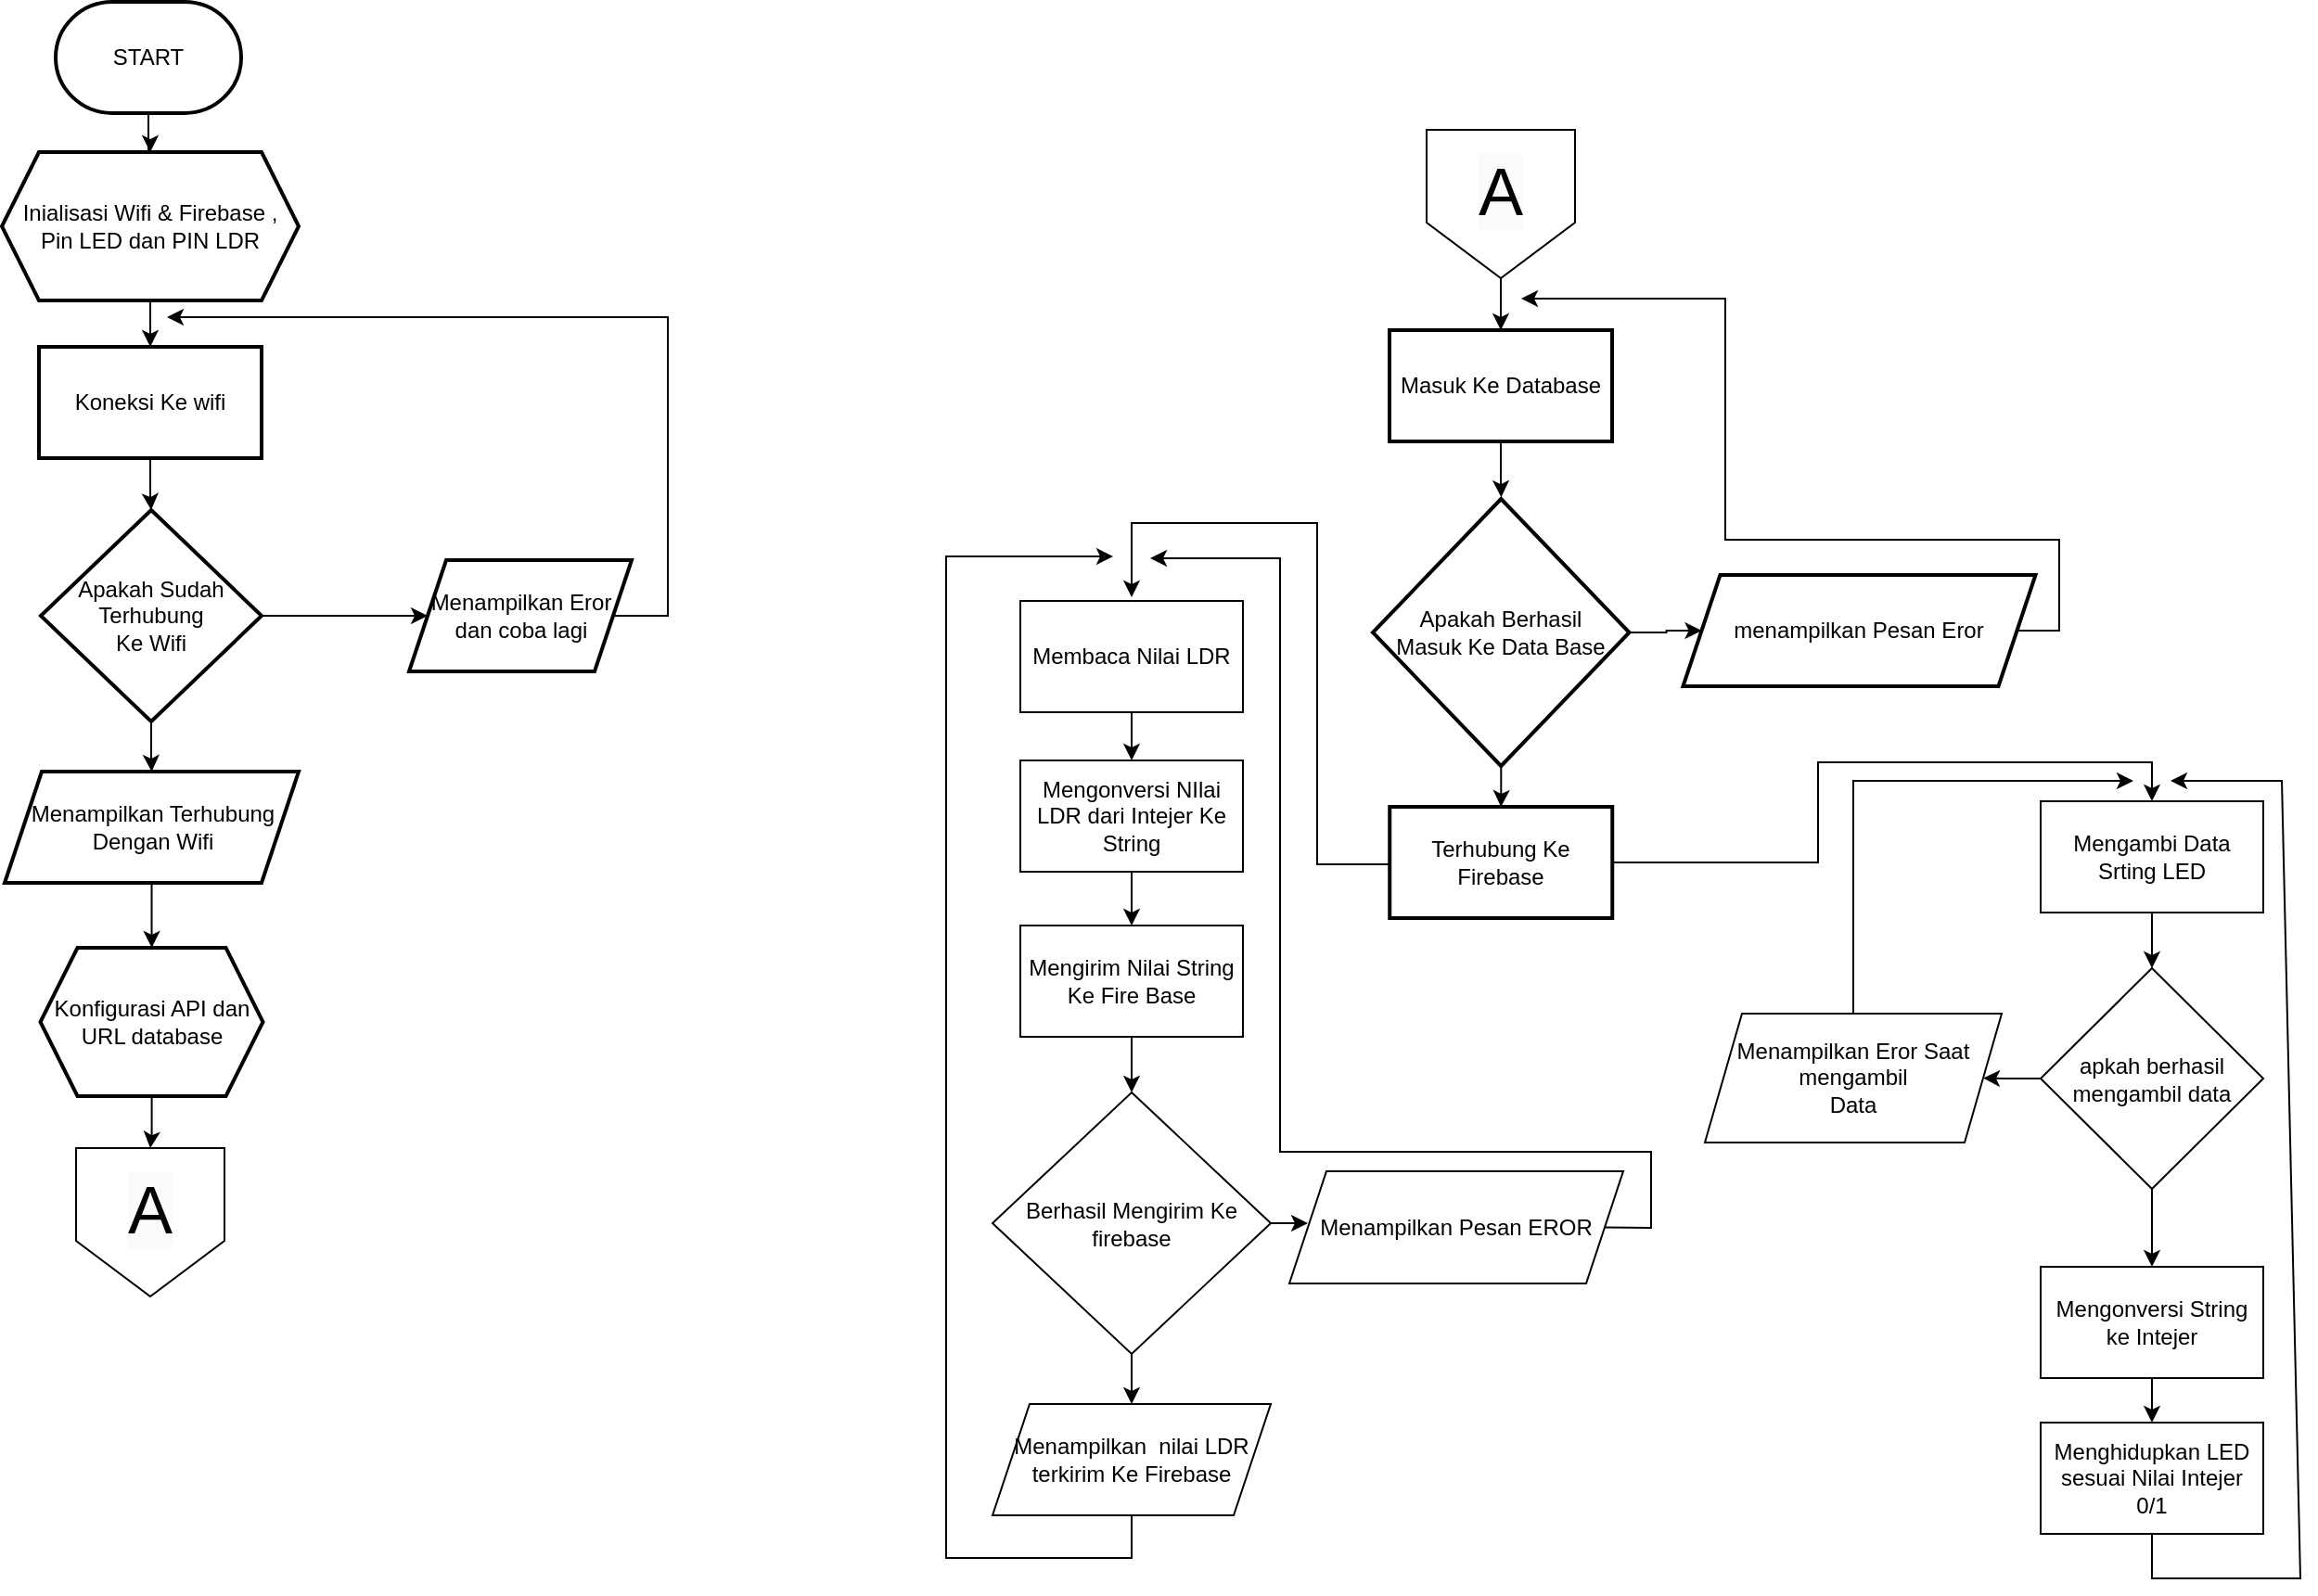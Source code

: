 <mxfile version="24.7.17">
  <diagram name="Page-1" id="9dF0byhlvkMtVGUysyS8">
    <mxGraphModel dx="1381" dy="1908" grid="1" gridSize="10" guides="1" tooltips="1" connect="1" arrows="1" fold="1" page="1" pageScale="1" pageWidth="850" pageHeight="1100" math="0" shadow="0">
      <root>
        <mxCell id="0" />
        <mxCell id="1" parent="0" />
        <mxCell id="EcfDH4kpc_ZnoD54JO9O-6" value="" style="edgeStyle=orthogonalEdgeStyle;rounded=0;orthogonalLoop=1;jettySize=auto;html=1;" edge="1" parent="1" source="EcfDH4kpc_ZnoD54JO9O-2" target="EcfDH4kpc_ZnoD54JO9O-5">
          <mxGeometry relative="1" as="geometry" />
        </mxCell>
        <mxCell id="EcfDH4kpc_ZnoD54JO9O-2" value="START" style="strokeWidth=2;html=1;shape=mxgraph.flowchart.terminator;whiteSpace=wrap;" vertex="1" parent="1">
          <mxGeometry x="120" width="100" height="60" as="geometry" />
        </mxCell>
        <mxCell id="EcfDH4kpc_ZnoD54JO9O-10" value="" style="edgeStyle=orthogonalEdgeStyle;rounded=0;orthogonalLoop=1;jettySize=auto;html=1;" edge="1" parent="1" source="EcfDH4kpc_ZnoD54JO9O-5" target="EcfDH4kpc_ZnoD54JO9O-9">
          <mxGeometry relative="1" as="geometry" />
        </mxCell>
        <mxCell id="EcfDH4kpc_ZnoD54JO9O-5" value="Inialisasi Wifi &amp;amp; Firebase , Pin LED dan PIN LDR" style="shape=hexagon;perimeter=hexagonPerimeter2;whiteSpace=wrap;html=1;fixedSize=1;strokeWidth=2;" vertex="1" parent="1">
          <mxGeometry x="91" y="81" width="160" height="80" as="geometry" />
        </mxCell>
        <mxCell id="EcfDH4kpc_ZnoD54JO9O-12" value="" style="edgeStyle=orthogonalEdgeStyle;rounded=0;orthogonalLoop=1;jettySize=auto;html=1;" edge="1" parent="1" source="EcfDH4kpc_ZnoD54JO9O-9" target="EcfDH4kpc_ZnoD54JO9O-11">
          <mxGeometry relative="1" as="geometry" />
        </mxCell>
        <mxCell id="EcfDH4kpc_ZnoD54JO9O-9" value="Koneksi Ke wifi" style="whiteSpace=wrap;html=1;strokeWidth=2;" vertex="1" parent="1">
          <mxGeometry x="111" y="186" width="120" height="60" as="geometry" />
        </mxCell>
        <mxCell id="EcfDH4kpc_ZnoD54JO9O-14" value="" style="edgeStyle=orthogonalEdgeStyle;rounded=0;orthogonalLoop=1;jettySize=auto;html=1;" edge="1" parent="1" source="EcfDH4kpc_ZnoD54JO9O-11" target="EcfDH4kpc_ZnoD54JO9O-13">
          <mxGeometry relative="1" as="geometry" />
        </mxCell>
        <mxCell id="EcfDH4kpc_ZnoD54JO9O-17" value="" style="edgeStyle=orthogonalEdgeStyle;rounded=0;orthogonalLoop=1;jettySize=auto;html=1;" edge="1" parent="1" source="EcfDH4kpc_ZnoD54JO9O-11" target="EcfDH4kpc_ZnoD54JO9O-16">
          <mxGeometry relative="1" as="geometry" />
        </mxCell>
        <mxCell id="EcfDH4kpc_ZnoD54JO9O-11" value="Apakah Sudah Terhubung&lt;div&gt;Ke Wifi&lt;/div&gt;" style="rhombus;whiteSpace=wrap;html=1;strokeWidth=2;" vertex="1" parent="1">
          <mxGeometry x="112" y="274" width="119" height="114" as="geometry" />
        </mxCell>
        <mxCell id="EcfDH4kpc_ZnoD54JO9O-13" value="Menampilkan Eror dan coba lagi" style="shape=parallelogram;perimeter=parallelogramPerimeter;whiteSpace=wrap;html=1;fixedSize=1;strokeWidth=2;" vertex="1" parent="1">
          <mxGeometry x="310.5" y="301" width="120" height="60" as="geometry" />
        </mxCell>
        <mxCell id="EcfDH4kpc_ZnoD54JO9O-15" value="" style="endArrow=classic;html=1;rounded=0;exitX=1;exitY=0.5;exitDx=0;exitDy=0;" edge="1" parent="1" source="EcfDH4kpc_ZnoD54JO9O-13">
          <mxGeometry width="50" height="50" relative="1" as="geometry">
            <mxPoint x="400" y="210" as="sourcePoint" />
            <mxPoint x="180" y="170" as="targetPoint" />
            <Array as="points">
              <mxPoint x="450" y="331" />
              <mxPoint x="450" y="170" />
            </Array>
          </mxGeometry>
        </mxCell>
        <mxCell id="EcfDH4kpc_ZnoD54JO9O-19" value="" style="edgeStyle=orthogonalEdgeStyle;rounded=0;orthogonalLoop=1;jettySize=auto;html=1;" edge="1" parent="1" source="EcfDH4kpc_ZnoD54JO9O-16" target="EcfDH4kpc_ZnoD54JO9O-18">
          <mxGeometry relative="1" as="geometry" />
        </mxCell>
        <mxCell id="EcfDH4kpc_ZnoD54JO9O-16" value="Menampilkan Terhubung Dengan Wifi" style="shape=parallelogram;perimeter=parallelogramPerimeter;whiteSpace=wrap;html=1;fixedSize=1;strokeWidth=2;" vertex="1" parent="1">
          <mxGeometry x="92.5" y="415" width="158.5" height="60" as="geometry" />
        </mxCell>
        <mxCell id="EcfDH4kpc_ZnoD54JO9O-88" value="" style="edgeStyle=orthogonalEdgeStyle;rounded=0;orthogonalLoop=1;jettySize=auto;html=1;" edge="1" parent="1" source="EcfDH4kpc_ZnoD54JO9O-18" target="EcfDH4kpc_ZnoD54JO9O-86">
          <mxGeometry relative="1" as="geometry" />
        </mxCell>
        <mxCell id="EcfDH4kpc_ZnoD54JO9O-18" value="Konfigurasi API dan URL database" style="shape=hexagon;perimeter=hexagonPerimeter2;whiteSpace=wrap;html=1;fixedSize=1;strokeWidth=2;" vertex="1" parent="1">
          <mxGeometry x="111.75" y="510" width="120" height="80" as="geometry" />
        </mxCell>
        <mxCell id="EcfDH4kpc_ZnoD54JO9O-46" value="" style="edgeStyle=orthogonalEdgeStyle;rounded=0;orthogonalLoop=1;jettySize=auto;html=1;" edge="1" parent="1" source="EcfDH4kpc_ZnoD54JO9O-47">
          <mxGeometry relative="1" as="geometry">
            <mxPoint x="899.183" y="267.061" as="targetPoint" />
          </mxGeometry>
        </mxCell>
        <mxCell id="EcfDH4kpc_ZnoD54JO9O-47" value="Masuk Ke Database" style="whiteSpace=wrap;html=1;strokeWidth=2;" vertex="1" parent="1">
          <mxGeometry x="839" y="177" width="120" height="60" as="geometry" />
        </mxCell>
        <mxCell id="EcfDH4kpc_ZnoD54JO9O-49" value="" style="edgeStyle=orthogonalEdgeStyle;rounded=0;orthogonalLoop=1;jettySize=auto;html=1;" edge="1" parent="1" source="EcfDH4kpc_ZnoD54JO9O-50" target="EcfDH4kpc_ZnoD54JO9O-51">
          <mxGeometry relative="1" as="geometry" />
        </mxCell>
        <mxCell id="EcfDH4kpc_ZnoD54JO9O-55" value="" style="edgeStyle=orthogonalEdgeStyle;rounded=0;orthogonalLoop=1;jettySize=auto;html=1;" edge="1" parent="1" source="EcfDH4kpc_ZnoD54JO9O-50" target="EcfDH4kpc_ZnoD54JO9O-54">
          <mxGeometry relative="1" as="geometry" />
        </mxCell>
        <mxCell id="EcfDH4kpc_ZnoD54JO9O-50" value="Apakah Berhasil&lt;div&gt;Masuk Ke Data Base&lt;/div&gt;" style="rhombus;whiteSpace=wrap;html=1;strokeWidth=2;" vertex="1" parent="1">
          <mxGeometry x="830" y="268" width="138.25" height="144" as="geometry" />
        </mxCell>
        <mxCell id="EcfDH4kpc_ZnoD54JO9O-51" value="menampilkan Pesan Eror" style="shape=parallelogram;perimeter=parallelogramPerimeter;whiteSpace=wrap;html=1;fixedSize=1;strokeWidth=2;" vertex="1" parent="1">
          <mxGeometry x="997.25" y="309" width="190" height="60" as="geometry" />
        </mxCell>
        <mxCell id="EcfDH4kpc_ZnoD54JO9O-54" value="Terhubung Ke Firebase" style="whiteSpace=wrap;html=1;strokeWidth=2;" vertex="1" parent="1">
          <mxGeometry x="839.125" y="434" width="120" height="60" as="geometry" />
        </mxCell>
        <mxCell id="EcfDH4kpc_ZnoD54JO9O-80" value="" style="edgeStyle=orthogonalEdgeStyle;rounded=0;orthogonalLoop=1;jettySize=auto;html=1;" edge="1" parent="1" source="EcfDH4kpc_ZnoD54JO9O-56" target="EcfDH4kpc_ZnoD54JO9O-79">
          <mxGeometry relative="1" as="geometry" />
        </mxCell>
        <mxCell id="EcfDH4kpc_ZnoD54JO9O-56" value="Mengambi Data Srting LED" style="rounded=0;whiteSpace=wrap;html=1;" vertex="1" parent="1">
          <mxGeometry x="1190" y="431" width="120" height="60" as="geometry" />
        </mxCell>
        <mxCell id="EcfDH4kpc_ZnoD54JO9O-59" value="" style="endArrow=classic;html=1;rounded=0;exitX=1;exitY=0.5;exitDx=0;exitDy=0;entryX=0.5;entryY=0;entryDx=0;entryDy=0;" edge="1" parent="1" source="EcfDH4kpc_ZnoD54JO9O-54" target="EcfDH4kpc_ZnoD54JO9O-56">
          <mxGeometry width="50" height="50" relative="1" as="geometry">
            <mxPoint x="990" y="430" as="sourcePoint" />
            <mxPoint x="1040" y="380" as="targetPoint" />
            <Array as="points">
              <mxPoint x="1070" y="464" />
              <mxPoint x="1070" y="410" />
              <mxPoint x="1250" y="410" />
            </Array>
          </mxGeometry>
        </mxCell>
        <mxCell id="EcfDH4kpc_ZnoD54JO9O-63" value="" style="edgeStyle=orthogonalEdgeStyle;rounded=0;orthogonalLoop=1;jettySize=auto;html=1;" edge="1" parent="1" source="EcfDH4kpc_ZnoD54JO9O-60" target="EcfDH4kpc_ZnoD54JO9O-62">
          <mxGeometry relative="1" as="geometry" />
        </mxCell>
        <mxCell id="EcfDH4kpc_ZnoD54JO9O-60" value="Mengonversi String ke Intejer" style="whiteSpace=wrap;html=1;rounded=0;" vertex="1" parent="1">
          <mxGeometry x="1190" y="682" width="120" height="60" as="geometry" />
        </mxCell>
        <mxCell id="EcfDH4kpc_ZnoD54JO9O-62" value="Menghidupkan LED sesuai Nilai Intejer 0/1" style="whiteSpace=wrap;html=1;rounded=0;" vertex="1" parent="1">
          <mxGeometry x="1190" y="766" width="120" height="60" as="geometry" />
        </mxCell>
        <mxCell id="EcfDH4kpc_ZnoD54JO9O-68" value="" style="edgeStyle=orthogonalEdgeStyle;rounded=0;orthogonalLoop=1;jettySize=auto;html=1;" edge="1" parent="1" source="EcfDH4kpc_ZnoD54JO9O-65" target="EcfDH4kpc_ZnoD54JO9O-67">
          <mxGeometry relative="1" as="geometry" />
        </mxCell>
        <mxCell id="EcfDH4kpc_ZnoD54JO9O-65" value="Membaca Nilai LDR" style="rounded=0;whiteSpace=wrap;html=1;" vertex="1" parent="1">
          <mxGeometry x="640" y="323" width="120" height="60" as="geometry" />
        </mxCell>
        <mxCell id="EcfDH4kpc_ZnoD54JO9O-70" value="" style="edgeStyle=orthogonalEdgeStyle;rounded=0;orthogonalLoop=1;jettySize=auto;html=1;" edge="1" parent="1" source="EcfDH4kpc_ZnoD54JO9O-67" target="EcfDH4kpc_ZnoD54JO9O-69">
          <mxGeometry relative="1" as="geometry" />
        </mxCell>
        <mxCell id="EcfDH4kpc_ZnoD54JO9O-67" value="Mengonversi NIlai LDR dari Intejer Ke String" style="rounded=0;whiteSpace=wrap;html=1;" vertex="1" parent="1">
          <mxGeometry x="640" y="409" width="120" height="60" as="geometry" />
        </mxCell>
        <mxCell id="EcfDH4kpc_ZnoD54JO9O-72" value="" style="edgeStyle=orthogonalEdgeStyle;rounded=0;orthogonalLoop=1;jettySize=auto;html=1;" edge="1" parent="1" source="EcfDH4kpc_ZnoD54JO9O-69" target="EcfDH4kpc_ZnoD54JO9O-71">
          <mxGeometry relative="1" as="geometry" />
        </mxCell>
        <mxCell id="EcfDH4kpc_ZnoD54JO9O-69" value="Mengirim Nilai String Ke Fire Base" style="rounded=0;whiteSpace=wrap;html=1;" vertex="1" parent="1">
          <mxGeometry x="640" y="498" width="120" height="60" as="geometry" />
        </mxCell>
        <mxCell id="EcfDH4kpc_ZnoD54JO9O-74" value="" style="edgeStyle=orthogonalEdgeStyle;rounded=0;orthogonalLoop=1;jettySize=auto;html=1;" edge="1" parent="1" source="EcfDH4kpc_ZnoD54JO9O-71">
          <mxGeometry relative="1" as="geometry">
            <mxPoint x="795" y="658.75" as="targetPoint" />
          </mxGeometry>
        </mxCell>
        <mxCell id="EcfDH4kpc_ZnoD54JO9O-77" value="" style="edgeStyle=orthogonalEdgeStyle;rounded=0;orthogonalLoop=1;jettySize=auto;html=1;" edge="1" parent="1" source="EcfDH4kpc_ZnoD54JO9O-71" target="EcfDH4kpc_ZnoD54JO9O-76">
          <mxGeometry relative="1" as="geometry" />
        </mxCell>
        <mxCell id="EcfDH4kpc_ZnoD54JO9O-71" value="Berhasil Mengirim Ke firebase" style="rhombus;whiteSpace=wrap;html=1;" vertex="1" parent="1">
          <mxGeometry x="625" y="588" width="150" height="141" as="geometry" />
        </mxCell>
        <mxCell id="EcfDH4kpc_ZnoD54JO9O-73" value="Menampilkan Pesan EROR" style="shape=parallelogram;perimeter=parallelogramPerimeter;whiteSpace=wrap;html=1;fixedSize=1;" vertex="1" parent="1">
          <mxGeometry x="785" y="630.5" width="180" height="60.5" as="geometry" />
        </mxCell>
        <mxCell id="EcfDH4kpc_ZnoD54JO9O-76" value="Menampilkan&amp;nbsp; nilai LDR terkirim Ke Firebase" style="shape=parallelogram;perimeter=parallelogramPerimeter;whiteSpace=wrap;html=1;fixedSize=1;" vertex="1" parent="1">
          <mxGeometry x="625" y="756" width="150" height="60" as="geometry" />
        </mxCell>
        <mxCell id="EcfDH4kpc_ZnoD54JO9O-78" value="" style="endArrow=classic;html=1;rounded=0;exitX=0.5;exitY=1;exitDx=0;exitDy=0;" edge="1" parent="1" source="EcfDH4kpc_ZnoD54JO9O-76">
          <mxGeometry width="50" height="50" relative="1" as="geometry">
            <mxPoint x="510" y="699" as="sourcePoint" />
            <mxPoint x="690" y="299" as="targetPoint" />
            <Array as="points">
              <mxPoint x="700" y="839" />
              <mxPoint x="600" y="839" />
              <mxPoint x="600" y="299" />
            </Array>
          </mxGeometry>
        </mxCell>
        <mxCell id="EcfDH4kpc_ZnoD54JO9O-82" value="" style="edgeStyle=orthogonalEdgeStyle;rounded=0;orthogonalLoop=1;jettySize=auto;html=1;" edge="1" parent="1" source="EcfDH4kpc_ZnoD54JO9O-79" target="EcfDH4kpc_ZnoD54JO9O-81">
          <mxGeometry relative="1" as="geometry" />
        </mxCell>
        <mxCell id="EcfDH4kpc_ZnoD54JO9O-84" value="" style="edgeStyle=orthogonalEdgeStyle;rounded=0;orthogonalLoop=1;jettySize=auto;html=1;" edge="1" parent="1" source="EcfDH4kpc_ZnoD54JO9O-79" target="EcfDH4kpc_ZnoD54JO9O-60">
          <mxGeometry relative="1" as="geometry" />
        </mxCell>
        <mxCell id="EcfDH4kpc_ZnoD54JO9O-79" value="apkah berhasil mengambil data" style="rhombus;whiteSpace=wrap;html=1;rounded=0;" vertex="1" parent="1">
          <mxGeometry x="1190" y="521" width="120" height="119" as="geometry" />
        </mxCell>
        <mxCell id="EcfDH4kpc_ZnoD54JO9O-81" value="Menampilkan Eror Saat mengambil&lt;div&gt;Data&lt;/div&gt;" style="shape=parallelogram;perimeter=parallelogramPerimeter;whiteSpace=wrap;html=1;fixedSize=1;rounded=0;" vertex="1" parent="1">
          <mxGeometry x="1009" y="545.5" width="160" height="69.5" as="geometry" />
        </mxCell>
        <mxCell id="EcfDH4kpc_ZnoD54JO9O-83" value="" style="endArrow=classic;html=1;rounded=0;exitX=0.5;exitY=0;exitDx=0;exitDy=0;" edge="1" parent="1" source="EcfDH4kpc_ZnoD54JO9O-81">
          <mxGeometry width="50" height="50" relative="1" as="geometry">
            <mxPoint x="980" y="520" as="sourcePoint" />
            <mxPoint x="1240" y="420" as="targetPoint" />
            <Array as="points">
              <mxPoint x="1089" y="420" />
            </Array>
          </mxGeometry>
        </mxCell>
        <mxCell id="EcfDH4kpc_ZnoD54JO9O-85" value="" style="endArrow=classic;html=1;rounded=0;exitX=0.5;exitY=1;exitDx=0;exitDy=0;" edge="1" parent="1" source="EcfDH4kpc_ZnoD54JO9O-62">
          <mxGeometry width="50" height="50" relative="1" as="geometry">
            <mxPoint x="1350" y="870" as="sourcePoint" />
            <mxPoint x="1260" y="420" as="targetPoint" />
            <Array as="points">
              <mxPoint x="1250" y="850" />
              <mxPoint x="1330" y="850" />
              <mxPoint x="1320" y="420" />
            </Array>
          </mxGeometry>
        </mxCell>
        <mxCell id="EcfDH4kpc_ZnoD54JO9O-86" value="&#xa;&lt;span style=&quot;color: rgb(0, 0, 0); font-family: Helvetica; font-size: 36px; font-style: normal; font-variant-ligatures: normal; font-variant-caps: normal; font-weight: 400; letter-spacing: normal; orphans: 2; text-align: center; text-indent: 0px; text-transform: none; widows: 2; word-spacing: 0px; -webkit-text-stroke-width: 0px; white-space: normal; background-color: rgb(251, 251, 251); text-decoration-thickness: initial; text-decoration-style: initial; text-decoration-color: initial; display: inline !important; float: none;&quot;&gt;A&lt;/span&gt;&#xa;&#xa;" style="shape=offPageConnector;whiteSpace=wrap;html=1;size=0.375;" vertex="1" parent="1">
          <mxGeometry x="131" y="618" width="80" height="80" as="geometry" />
        </mxCell>
        <mxCell id="EcfDH4kpc_ZnoD54JO9O-90" value="" style="edgeStyle=orthogonalEdgeStyle;rounded=0;orthogonalLoop=1;jettySize=auto;html=1;" edge="1" parent="1" source="EcfDH4kpc_ZnoD54JO9O-89" target="EcfDH4kpc_ZnoD54JO9O-47">
          <mxGeometry relative="1" as="geometry" />
        </mxCell>
        <mxCell id="EcfDH4kpc_ZnoD54JO9O-89" value="&#xa;&lt;span style=&quot;color: rgb(0, 0, 0); font-family: Helvetica; font-size: 36px; font-style: normal; font-variant-ligatures: normal; font-variant-caps: normal; font-weight: 400; letter-spacing: normal; orphans: 2; text-align: center; text-indent: 0px; text-transform: none; widows: 2; word-spacing: 0px; -webkit-text-stroke-width: 0px; white-space: normal; background-color: rgb(251, 251, 251); text-decoration-thickness: initial; text-decoration-style: initial; text-decoration-color: initial; display: inline !important; float: none;&quot;&gt;A&lt;/span&gt;&#xa;&#xa;" style="shape=offPageConnector;whiteSpace=wrap;html=1;size=0.375;" vertex="1" parent="1">
          <mxGeometry x="859" y="69" width="80" height="80" as="geometry" />
        </mxCell>
        <mxCell id="EcfDH4kpc_ZnoD54JO9O-91" value="" style="endArrow=classic;html=1;rounded=0;exitX=1;exitY=0.5;exitDx=0;exitDy=0;" edge="1" parent="1" source="EcfDH4kpc_ZnoD54JO9O-73">
          <mxGeometry width="50" height="50" relative="1" as="geometry">
            <mxPoint x="830" y="560" as="sourcePoint" />
            <mxPoint x="710" y="300" as="targetPoint" />
            <Array as="points">
              <mxPoint x="980" y="661" />
              <mxPoint x="980" y="620" />
              <mxPoint x="780" y="620" />
              <mxPoint x="780" y="300" />
            </Array>
          </mxGeometry>
        </mxCell>
        <mxCell id="EcfDH4kpc_ZnoD54JO9O-92" value="" style="endArrow=classic;html=1;rounded=0;exitX=0;exitY=0.5;exitDx=0;exitDy=0;" edge="1" parent="1">
          <mxGeometry width="50" height="50" relative="1" as="geometry">
            <mxPoint x="839.125" y="465" as="sourcePoint" />
            <mxPoint x="700" y="321" as="targetPoint" />
            <Array as="points">
              <mxPoint x="800" y="465" />
              <mxPoint x="800" y="281" />
              <mxPoint x="700" y="281" />
            </Array>
          </mxGeometry>
        </mxCell>
        <mxCell id="EcfDH4kpc_ZnoD54JO9O-93" value="" style="endArrow=classic;html=1;rounded=0;exitX=1;exitY=0.5;exitDx=0;exitDy=0;" edge="1" parent="1" source="EcfDH4kpc_ZnoD54JO9O-51">
          <mxGeometry width="50" height="50" relative="1" as="geometry">
            <mxPoint x="1300" y="230" as="sourcePoint" />
            <mxPoint x="910" y="160" as="targetPoint" />
            <Array as="points">
              <mxPoint x="1200" y="339" />
              <mxPoint x="1200" y="290" />
              <mxPoint x="1020" y="290" />
              <mxPoint x="1020" y="160" />
            </Array>
          </mxGeometry>
        </mxCell>
      </root>
    </mxGraphModel>
  </diagram>
</mxfile>
